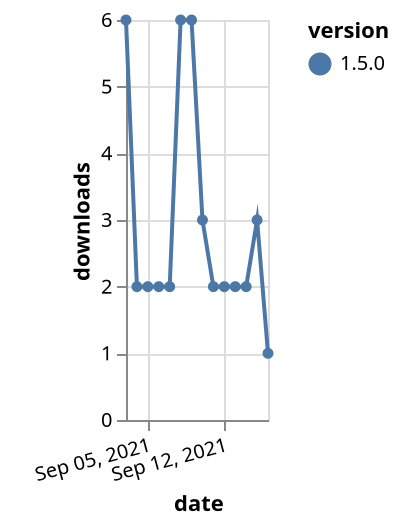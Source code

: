 {"$schema": "https://vega.github.io/schema/vega-lite/v5.json", "description": "A simple bar chart with embedded data.", "data": {"values": [{"date": "2021-09-03", "total": 172, "delta": 6, "version": "1.5.0"}, {"date": "2021-09-04", "total": 174, "delta": 2, "version": "1.5.0"}, {"date": "2021-09-05", "total": 176, "delta": 2, "version": "1.5.0"}, {"date": "2021-09-06", "total": 178, "delta": 2, "version": "1.5.0"}, {"date": "2021-09-07", "total": 180, "delta": 2, "version": "1.5.0"}, {"date": "2021-09-08", "total": 186, "delta": 6, "version": "1.5.0"}, {"date": "2021-09-09", "total": 192, "delta": 6, "version": "1.5.0"}, {"date": "2021-09-10", "total": 195, "delta": 3, "version": "1.5.0"}, {"date": "2021-09-11", "total": 197, "delta": 2, "version": "1.5.0"}, {"date": "2021-09-12", "total": 199, "delta": 2, "version": "1.5.0"}, {"date": "2021-09-13", "total": 201, "delta": 2, "version": "1.5.0"}, {"date": "2021-09-14", "total": 203, "delta": 2, "version": "1.5.0"}, {"date": "2021-09-15", "total": 206, "delta": 3, "version": "1.5.0"}, {"date": "2021-09-16", "total": 207, "delta": 1, "version": "1.5.0"}]}, "width": "container", "mark": {"type": "line", "point": {"filled": true}}, "encoding": {"x": {"field": "date", "type": "temporal", "timeUnit": "yearmonthdate", "title": "date", "axis": {"labelAngle": -15}}, "y": {"field": "delta", "type": "quantitative", "title": "downloads"}, "color": {"field": "version", "type": "nominal"}, "tooltip": {"field": "delta"}}}